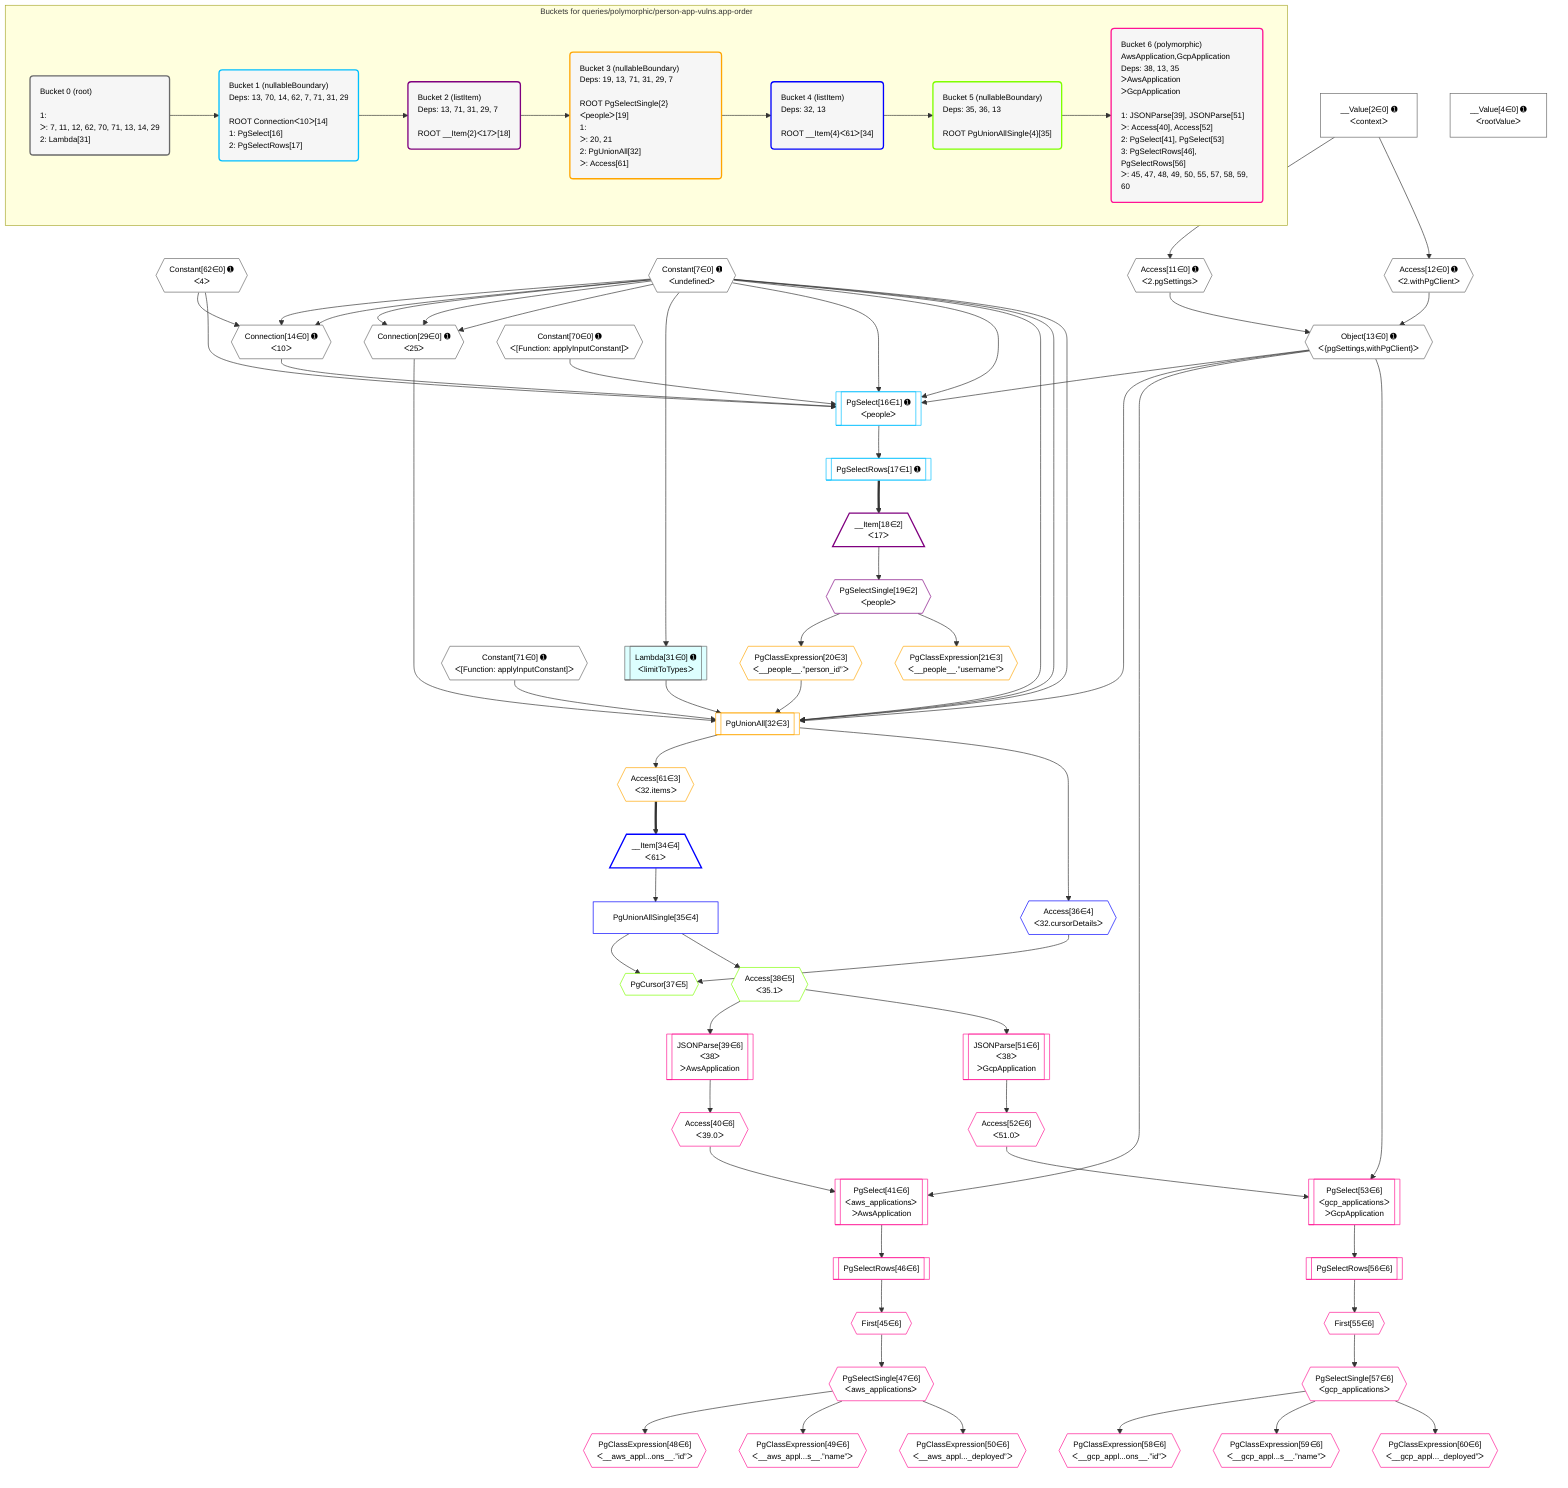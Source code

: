 %%{init: {'themeVariables': { 'fontSize': '12px'}}}%%
graph TD
    classDef path fill:#eee,stroke:#000,color:#000
    classDef plan fill:#fff,stroke-width:1px,color:#000
    classDef itemplan fill:#fff,stroke-width:2px,color:#000
    classDef unbatchedplan fill:#dff,stroke-width:1px,color:#000
    classDef sideeffectplan fill:#fcc,stroke-width:2px,color:#000
    classDef bucket fill:#f6f6f6,color:#000,stroke-width:2px,text-align:left


    %% plan dependencies
    Connection14{{"Connection[14∈0] ➊<br />ᐸ10ᐳ"}}:::plan
    Constant62{{"Constant[62∈0] ➊<br />ᐸ4ᐳ"}}:::plan
    Constant7{{"Constant[7∈0] ➊<br />ᐸundefinedᐳ"}}:::plan
    Constant62 & Constant7 & Constant7 --> Connection14
    Connection29{{"Connection[29∈0] ➊<br />ᐸ25ᐳ"}}:::plan
    Constant7 & Constant7 & Constant7 --> Connection29
    Object13{{"Object[13∈0] ➊<br />ᐸ{pgSettings,withPgClient}ᐳ"}}:::plan
    Access11{{"Access[11∈0] ➊<br />ᐸ2.pgSettingsᐳ"}}:::plan
    Access12{{"Access[12∈0] ➊<br />ᐸ2.withPgClientᐳ"}}:::plan
    Access11 & Access12 --> Object13
    __Value2["__Value[2∈0] ➊<br />ᐸcontextᐳ"]:::plan
    __Value2 --> Access11
    __Value2 --> Access12
    Lambda31[["Lambda[31∈0] ➊<br />ᐸlimitToTypesᐳ"]]:::unbatchedplan
    Constant7 --> Lambda31
    __Value4["__Value[4∈0] ➊<br />ᐸrootValueᐳ"]:::plan
    Constant70{{"Constant[70∈0] ➊<br />ᐸ[Function: applyInputConstant]ᐳ"}}:::plan
    Constant71{{"Constant[71∈0] ➊<br />ᐸ[Function: applyInputConstant]ᐳ"}}:::plan
    PgSelect16[["PgSelect[16∈1] ➊<br />ᐸpeopleᐳ"]]:::plan
    Object13 & Constant70 & Connection14 & Constant62 & Constant7 & Constant7 --> PgSelect16
    PgSelectRows17[["PgSelectRows[17∈1] ➊"]]:::plan
    PgSelect16 --> PgSelectRows17
    __Item18[/"__Item[18∈2]<br />ᐸ17ᐳ"\]:::itemplan
    PgSelectRows17 ==> __Item18
    PgSelectSingle19{{"PgSelectSingle[19∈2]<br />ᐸpeopleᐳ"}}:::plan
    __Item18 --> PgSelectSingle19
    PgUnionAll32[["PgUnionAll[32∈3]"]]:::plan
    PgClassExpression20{{"PgClassExpression[20∈3]<br />ᐸ__people__.”person_id”ᐳ"}}:::plan
    Object13 & PgClassExpression20 & Constant71 & Lambda31 & Connection29 & Constant7 & Constant7 & Constant7 --> PgUnionAll32
    PgSelectSingle19 --> PgClassExpression20
    PgClassExpression21{{"PgClassExpression[21∈3]<br />ᐸ__people__.”username”ᐳ"}}:::plan
    PgSelectSingle19 --> PgClassExpression21
    Access61{{"Access[61∈3]<br />ᐸ32.itemsᐳ"}}:::plan
    PgUnionAll32 --> Access61
    __Item34[/"__Item[34∈4]<br />ᐸ61ᐳ"\]:::itemplan
    Access61 ==> __Item34
    PgUnionAllSingle35["PgUnionAllSingle[35∈4]"]:::plan
    __Item34 --> PgUnionAllSingle35
    Access36{{"Access[36∈4]<br />ᐸ32.cursorDetailsᐳ"}}:::plan
    PgUnionAll32 --> Access36
    PgCursor37{{"PgCursor[37∈5]"}}:::plan
    PgUnionAllSingle35 & Access36 --> PgCursor37
    Access38{{"Access[38∈5]<br />ᐸ35.1ᐳ"}}:::plan
    PgUnionAllSingle35 --> Access38
    PgSelect41[["PgSelect[41∈6]<br />ᐸaws_applicationsᐳ<br />ᐳAwsApplication"]]:::plan
    Access40{{"Access[40∈6]<br />ᐸ39.0ᐳ"}}:::plan
    Object13 & Access40 --> PgSelect41
    PgSelect53[["PgSelect[53∈6]<br />ᐸgcp_applicationsᐳ<br />ᐳGcpApplication"]]:::plan
    Access52{{"Access[52∈6]<br />ᐸ51.0ᐳ"}}:::plan
    Object13 & Access52 --> PgSelect53
    JSONParse39[["JSONParse[39∈6]<br />ᐸ38ᐳ<br />ᐳAwsApplication"]]:::plan
    Access38 --> JSONParse39
    JSONParse39 --> Access40
    First45{{"First[45∈6]"}}:::plan
    PgSelectRows46[["PgSelectRows[46∈6]"]]:::plan
    PgSelectRows46 --> First45
    PgSelect41 --> PgSelectRows46
    PgSelectSingle47{{"PgSelectSingle[47∈6]<br />ᐸaws_applicationsᐳ"}}:::plan
    First45 --> PgSelectSingle47
    PgClassExpression48{{"PgClassExpression[48∈6]<br />ᐸ__aws_appl...ons__.”id”ᐳ"}}:::plan
    PgSelectSingle47 --> PgClassExpression48
    PgClassExpression49{{"PgClassExpression[49∈6]<br />ᐸ__aws_appl...s__.”name”ᐳ"}}:::plan
    PgSelectSingle47 --> PgClassExpression49
    PgClassExpression50{{"PgClassExpression[50∈6]<br />ᐸ__aws_appl..._deployed”ᐳ"}}:::plan
    PgSelectSingle47 --> PgClassExpression50
    JSONParse51[["JSONParse[51∈6]<br />ᐸ38ᐳ<br />ᐳGcpApplication"]]:::plan
    Access38 --> JSONParse51
    JSONParse51 --> Access52
    First55{{"First[55∈6]"}}:::plan
    PgSelectRows56[["PgSelectRows[56∈6]"]]:::plan
    PgSelectRows56 --> First55
    PgSelect53 --> PgSelectRows56
    PgSelectSingle57{{"PgSelectSingle[57∈6]<br />ᐸgcp_applicationsᐳ"}}:::plan
    First55 --> PgSelectSingle57
    PgClassExpression58{{"PgClassExpression[58∈6]<br />ᐸ__gcp_appl...ons__.”id”ᐳ"}}:::plan
    PgSelectSingle57 --> PgClassExpression58
    PgClassExpression59{{"PgClassExpression[59∈6]<br />ᐸ__gcp_appl...s__.”name”ᐳ"}}:::plan
    PgSelectSingle57 --> PgClassExpression59
    PgClassExpression60{{"PgClassExpression[60∈6]<br />ᐸ__gcp_appl..._deployed”ᐳ"}}:::plan
    PgSelectSingle57 --> PgClassExpression60

    %% define steps

    subgraph "Buckets for queries/polymorphic/person-app-vulns.app-order"
    Bucket0("Bucket 0 (root)<br /><br />1: <br />ᐳ: 7, 11, 12, 62, 70, 71, 13, 14, 29<br />2: Lambda[31]"):::bucket
    classDef bucket0 stroke:#696969
    class Bucket0,__Value2,__Value4,Constant7,Access11,Access12,Object13,Connection14,Connection29,Lambda31,Constant62,Constant70,Constant71 bucket0
    Bucket1("Bucket 1 (nullableBoundary)<br />Deps: 13, 70, 14, 62, 7, 71, 31, 29<br /><br />ROOT Connectionᐸ10ᐳ[14]<br />1: PgSelect[16]<br />2: PgSelectRows[17]"):::bucket
    classDef bucket1 stroke:#00bfff
    class Bucket1,PgSelect16,PgSelectRows17 bucket1
    Bucket2("Bucket 2 (listItem)<br />Deps: 13, 71, 31, 29, 7<br /><br />ROOT __Item{2}ᐸ17ᐳ[18]"):::bucket
    classDef bucket2 stroke:#7f007f
    class Bucket2,__Item18,PgSelectSingle19 bucket2
    Bucket3("Bucket 3 (nullableBoundary)<br />Deps: 19, 13, 71, 31, 29, 7<br /><br />ROOT PgSelectSingle{2}ᐸpeopleᐳ[19]<br />1: <br />ᐳ: 20, 21<br />2: PgUnionAll[32]<br />ᐳ: Access[61]"):::bucket
    classDef bucket3 stroke:#ffa500
    class Bucket3,PgClassExpression20,PgClassExpression21,PgUnionAll32,Access61 bucket3
    Bucket4("Bucket 4 (listItem)<br />Deps: 32, 13<br /><br />ROOT __Item{4}ᐸ61ᐳ[34]"):::bucket
    classDef bucket4 stroke:#0000ff
    class Bucket4,__Item34,PgUnionAllSingle35,Access36 bucket4
    Bucket5("Bucket 5 (nullableBoundary)<br />Deps: 35, 36, 13<br /><br />ROOT PgUnionAllSingle{4}[35]"):::bucket
    classDef bucket5 stroke:#7fff00
    class Bucket5,PgCursor37,Access38 bucket5
    Bucket6("Bucket 6 (polymorphic)<br />AwsApplication,GcpApplication<br />Deps: 38, 13, 35<br />ᐳAwsApplication<br />ᐳGcpApplication<br /><br />1: JSONParse[39], JSONParse[51]<br />ᐳ: Access[40], Access[52]<br />2: PgSelect[41], PgSelect[53]<br />3: PgSelectRows[46], PgSelectRows[56]<br />ᐳ: 45, 47, 48, 49, 50, 55, 57, 58, 59, 60"):::bucket
    classDef bucket6 stroke:#ff1493
    class Bucket6,JSONParse39,Access40,PgSelect41,First45,PgSelectRows46,PgSelectSingle47,PgClassExpression48,PgClassExpression49,PgClassExpression50,JSONParse51,Access52,PgSelect53,First55,PgSelectRows56,PgSelectSingle57,PgClassExpression58,PgClassExpression59,PgClassExpression60 bucket6
    Bucket0 --> Bucket1
    Bucket1 --> Bucket2
    Bucket2 --> Bucket3
    Bucket3 --> Bucket4
    Bucket4 --> Bucket5
    Bucket5 --> Bucket6
    end